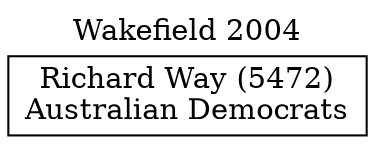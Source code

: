// House preference flow
digraph "Richard Way (5472)_Wakefield_2004" {
	graph [label="Wakefield 2004" labelloc=t mclimit=10]
	node [shape=box]
	"Richard Way (5472)" [label="Richard Way (5472)
Australian Democrats"]
}
